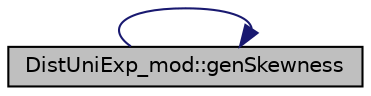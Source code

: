 digraph "DistUniExp_mod::genSkewness"
{
 // LATEX_PDF_SIZE
  edge [fontname="Helvetica",fontsize="10",labelfontname="Helvetica",labelfontsize="10"];
  node [fontname="Helvetica",fontsize="10",shape=record];
  rankdir="LR";
  Node1 [label="DistUniExp_mod::genSkewness",height=0.2,width=0.4,color="black", fillcolor="grey75", style="filled", fontcolor="black",tooltip="Return the skewness of the exponential distribution with rate parameter lambda."];
  Node1 -> Node1 [color="midnightblue",fontsize="10",style="solid",fontname="Helvetica"];
}

